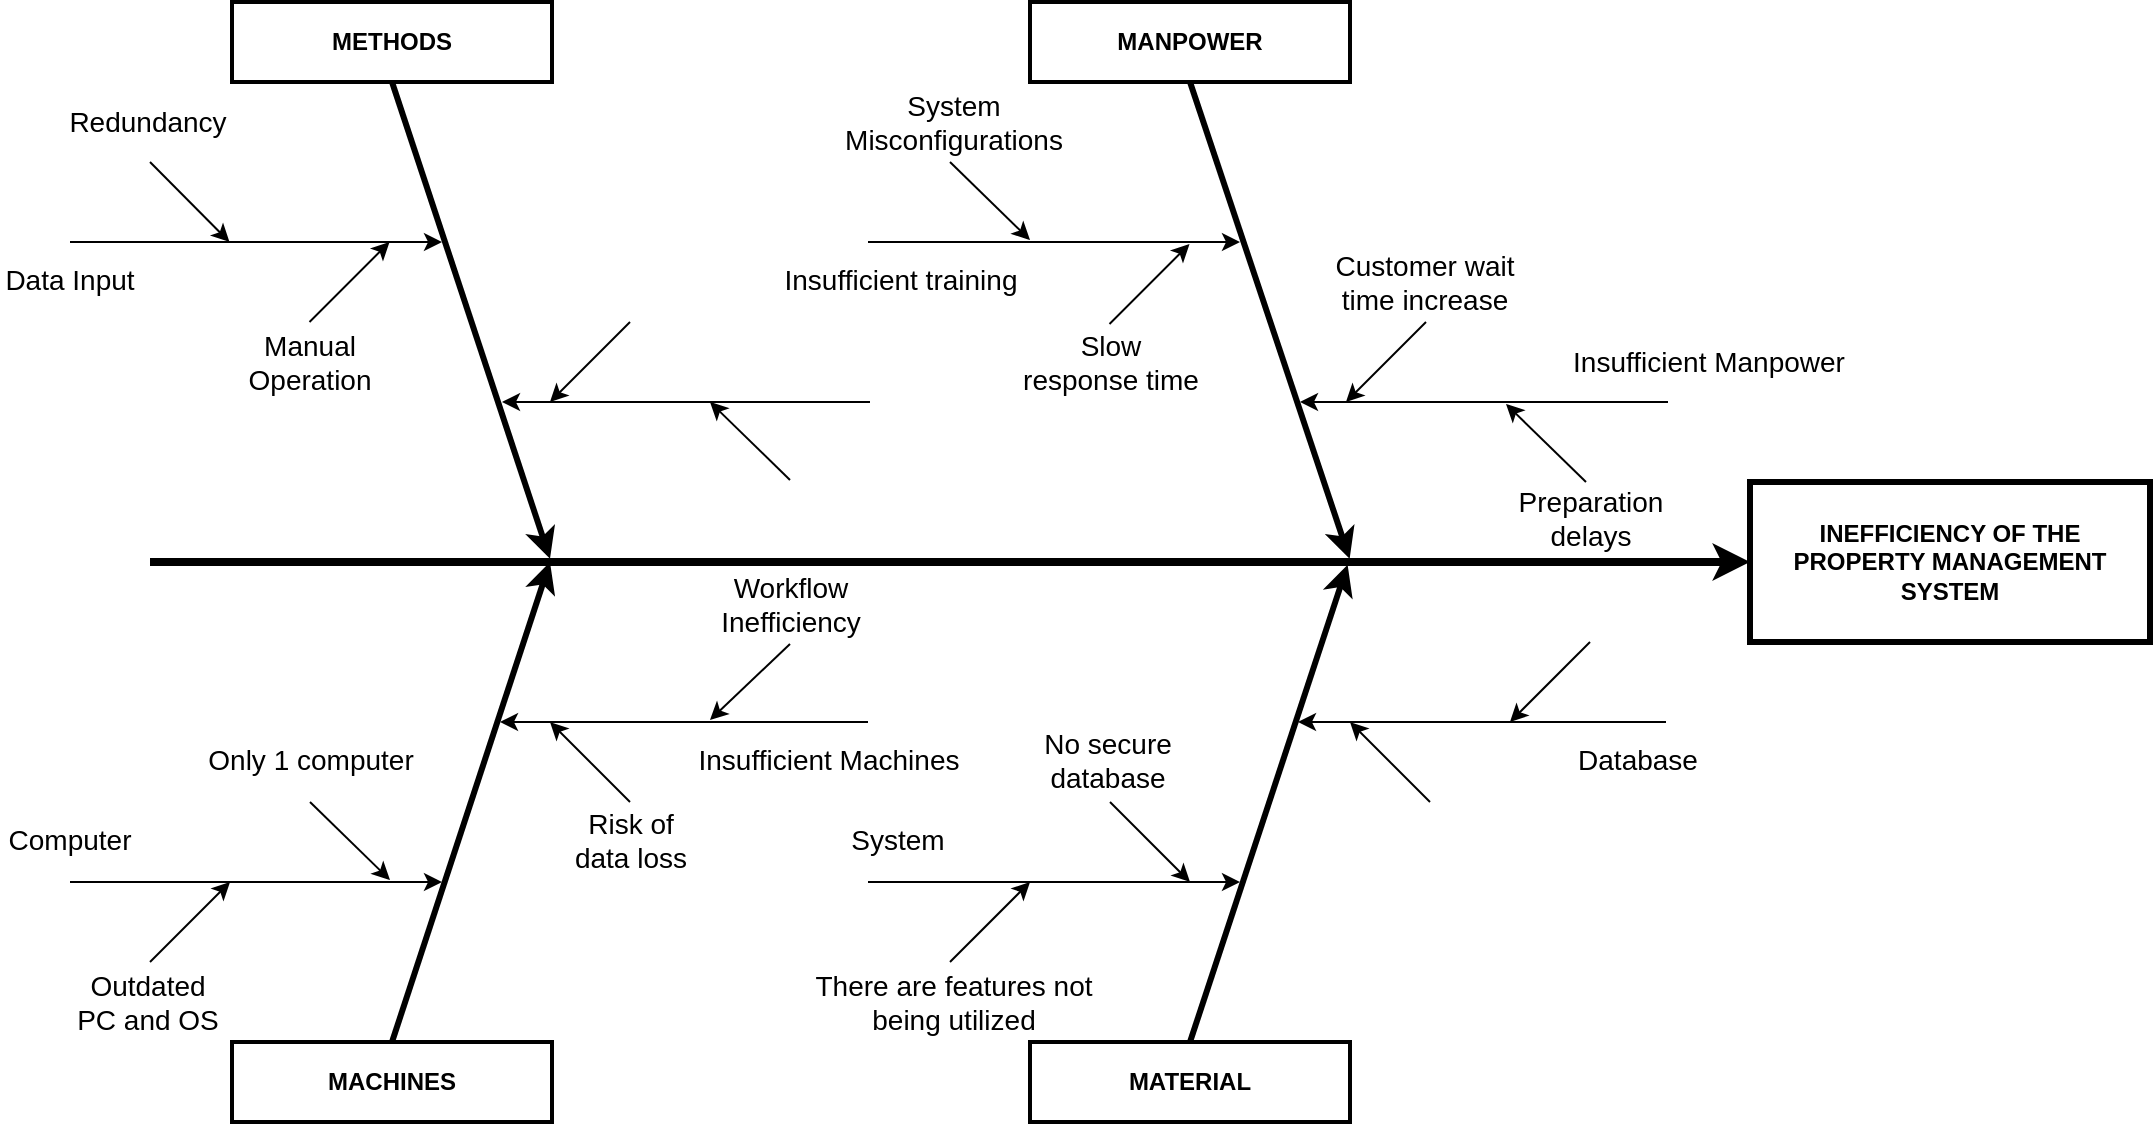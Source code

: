 <mxfile version="27.1.1">
  <diagram name="Page-1" id="4fc8d65c-f3f6-feb3-4d1c-02f59d9f9886">
    <mxGraphModel dx="1018" dy="477" grid="1" gridSize="10" guides="1" tooltips="1" connect="1" arrows="1" fold="1" page="1" pageScale="1" pageWidth="1169" pageHeight="827" background="none" math="0" shadow="0">
      <root>
        <mxCell id="0" />
        <mxCell id="1" parent="0" />
        <mxCell id="8" value="INEFFICIENCY OF THE PROPERTY MANAGEMENT SYSTEM" style="whiteSpace=wrap;strokeWidth=3;fontStyle=1" parent="1" vertex="1">
          <mxGeometry x="920" y="360" width="200" height="80" as="geometry" />
        </mxCell>
        <mxCell id="9" value="" style="edgeStyle=none;strokeWidth=4;entryX=0;entryY=0.5;entryDx=0;entryDy=0;" parent="1" target="8" edge="1">
          <mxGeometry width="100" height="100" relative="1" as="geometry">
            <mxPoint x="120" y="400" as="sourcePoint" />
            <mxPoint x="869.474" y="399.429" as="targetPoint" />
          </mxGeometry>
        </mxCell>
        <mxCell id="143" value="METHODS" style="whiteSpace=wrap;strokeWidth=2;fontStyle=1" parent="1" vertex="1">
          <mxGeometry x="161" y="120" width="160" height="40" as="geometry" />
        </mxCell>
        <mxCell id="144" value="MACHINES" style="whiteSpace=wrap;strokeWidth=2;fontStyle=1" parent="1" vertex="1">
          <mxGeometry x="161" y="640" width="160" height="40" as="geometry" />
        </mxCell>
        <mxCell id="145" value="" style="edgeStyle=none;exitX=0.5;exitY=1;strokeWidth=3;exitDx=0;exitDy=0;" parent="1" source="143" edge="1">
          <mxGeometry width="100" height="100" relative="1" as="geometry">
            <mxPoint x="240" y="163" as="sourcePoint" />
            <mxPoint x="320.002" y="398.429" as="targetPoint" />
          </mxGeometry>
        </mxCell>
        <mxCell id="146" value="" style="edgeStyle=none;strokeWidth=3;exitX=0.5;exitY=0;exitDx=0;exitDy=0;" parent="1" source="144" edge="1">
          <mxGeometry width="100" height="100" relative="1" as="geometry">
            <mxPoint x="240" y="640" as="sourcePoint" />
            <mxPoint x="320" y="400" as="targetPoint" />
          </mxGeometry>
        </mxCell>
        <mxCell id="204" value="MANPOWER" style="whiteSpace=wrap;strokeWidth=2;fontStyle=1" parent="1" vertex="1">
          <mxGeometry x="560" y="120" width="160" height="40" as="geometry" />
        </mxCell>
        <mxCell id="205" value="MATERIAL" style="whiteSpace=wrap;strokeWidth=2;fontStyle=1" parent="1" vertex="1">
          <mxGeometry x="560" y="640" width="160" height="40" as="geometry" />
        </mxCell>
        <mxCell id="206" value="" style="edgeStyle=none;strokeWidth=3;exitX=0.5;exitY=1;exitDx=0;exitDy=0;" parent="1" source="204" edge="1">
          <mxGeometry width="100" height="100" relative="1" as="geometry">
            <mxPoint x="640" y="160" as="sourcePoint" />
            <mxPoint x="719.813" y="398.353" as="targetPoint" />
          </mxGeometry>
        </mxCell>
        <mxCell id="207" value="" style="edgeStyle=none;strokeWidth=3;exitX=0.5;exitY=0;exitDx=0;exitDy=0;" parent="1" source="205" edge="1">
          <mxGeometry width="100" height="100" relative="1" as="geometry">
            <mxPoint x="640" y="640" as="sourcePoint" />
            <mxPoint x="718.813" y="401.353" as="targetPoint" />
          </mxGeometry>
        </mxCell>
        <mxCell id="sfnkssfLAMKxVPnzSxlk-327" value="" style="endArrow=classic;html=1;rounded=0;" parent="1" edge="1">
          <mxGeometry width="50" height="50" relative="1" as="geometry">
            <mxPoint x="440" y="359" as="sourcePoint" />
            <mxPoint x="400" y="320" as="targetPoint" />
          </mxGeometry>
        </mxCell>
        <mxCell id="sfnkssfLAMKxVPnzSxlk-328" value="" style="endArrow=classic;html=1;rounded=0;" parent="1" edge="1">
          <mxGeometry width="50" height="50" relative="1" as="geometry">
            <mxPoint x="199.75" y="280" as="sourcePoint" />
            <mxPoint x="239.75" y="240" as="targetPoint" />
          </mxGeometry>
        </mxCell>
        <mxCell id="sfnkssfLAMKxVPnzSxlk-329" value="" style="endArrow=classic;html=1;rounded=0;" parent="1" edge="1">
          <mxGeometry width="50" height="50" relative="1" as="geometry">
            <mxPoint x="360" y="280" as="sourcePoint" />
            <mxPoint x="320" y="320" as="targetPoint" />
          </mxGeometry>
        </mxCell>
        <mxCell id="sfnkssfLAMKxVPnzSxlk-330" value="" style="endArrow=classic;html=1;rounded=0;" parent="1" edge="1">
          <mxGeometry width="50" height="50" relative="1" as="geometry">
            <mxPoint x="120" y="200" as="sourcePoint" />
            <mxPoint x="159.75" y="240" as="targetPoint" />
          </mxGeometry>
        </mxCell>
        <mxCell id="sfnkssfLAMKxVPnzSxlk-333" value="" style="endArrow=classic;html=1;rounded=0;" parent="1" edge="1">
          <mxGeometry width="50" height="50" relative="1" as="geometry">
            <mxPoint x="599.754" y="281" as="sourcePoint" />
            <mxPoint x="639.754" y="241" as="targetPoint" />
          </mxGeometry>
        </mxCell>
        <mxCell id="sfnkssfLAMKxVPnzSxlk-334" value="" style="endArrow=classic;html=1;rounded=0;" parent="1" edge="1">
          <mxGeometry width="50" height="50" relative="1" as="geometry">
            <mxPoint x="520" y="200" as="sourcePoint" />
            <mxPoint x="560.004" y="239" as="targetPoint" />
          </mxGeometry>
        </mxCell>
        <mxCell id="sfnkssfLAMKxVPnzSxlk-335" value="" style="endArrow=classic;html=1;rounded=0;" parent="1" edge="1">
          <mxGeometry width="50" height="50" relative="1" as="geometry">
            <mxPoint x="838" y="360" as="sourcePoint" />
            <mxPoint x="798" y="321" as="targetPoint" />
          </mxGeometry>
        </mxCell>
        <mxCell id="sfnkssfLAMKxVPnzSxlk-336" value="" style="endArrow=classic;html=1;rounded=0;" parent="1" edge="1">
          <mxGeometry width="50" height="50" relative="1" as="geometry">
            <mxPoint x="758" y="280" as="sourcePoint" />
            <mxPoint x="718" y="320" as="targetPoint" />
          </mxGeometry>
        </mxCell>
        <mxCell id="sfnkssfLAMKxVPnzSxlk-339" value="" style="endArrow=classic;html=1;rounded=0;" parent="1" edge="1">
          <mxGeometry width="50" height="50" relative="1" as="geometry">
            <mxPoint x="200" y="520" as="sourcePoint" />
            <mxPoint x="240" y="559" as="targetPoint" />
          </mxGeometry>
        </mxCell>
        <mxCell id="sfnkssfLAMKxVPnzSxlk-340" value="" style="endArrow=classic;html=1;rounded=0;" parent="1" edge="1">
          <mxGeometry width="50" height="50" relative="1" as="geometry">
            <mxPoint x="120" y="600" as="sourcePoint" />
            <mxPoint x="160" y="560" as="targetPoint" />
          </mxGeometry>
        </mxCell>
        <mxCell id="sfnkssfLAMKxVPnzSxlk-341" value="" style="endArrow=classic;html=1;rounded=0;" parent="1" edge="1">
          <mxGeometry width="50" height="50" relative="1" as="geometry">
            <mxPoint x="440" y="441" as="sourcePoint" />
            <mxPoint x="400" y="479" as="targetPoint" />
          </mxGeometry>
        </mxCell>
        <mxCell id="sfnkssfLAMKxVPnzSxlk-342" value="" style="endArrow=classic;html=1;rounded=0;" parent="1" edge="1">
          <mxGeometry width="50" height="50" relative="1" as="geometry">
            <mxPoint x="360" y="520" as="sourcePoint" />
            <mxPoint x="320" y="480" as="targetPoint" />
          </mxGeometry>
        </mxCell>
        <mxCell id="sfnkssfLAMKxVPnzSxlk-351" value="" style="endArrow=classic;html=1;rounded=0;" parent="1" edge="1">
          <mxGeometry width="50" height="50" relative="1" as="geometry">
            <mxPoint x="600" y="520" as="sourcePoint" />
            <mxPoint x="640" y="560" as="targetPoint" />
          </mxGeometry>
        </mxCell>
        <mxCell id="sfnkssfLAMKxVPnzSxlk-352" value="" style="endArrow=classic;html=1;rounded=0;" parent="1" edge="1">
          <mxGeometry width="50" height="50" relative="1" as="geometry">
            <mxPoint x="520" y="600" as="sourcePoint" />
            <mxPoint x="560" y="560" as="targetPoint" />
          </mxGeometry>
        </mxCell>
        <mxCell id="sfnkssfLAMKxVPnzSxlk-356" value="" style="endArrow=classic;html=1;rounded=0;" parent="1" edge="1">
          <mxGeometry width="50" height="50" relative="1" as="geometry">
            <mxPoint x="840" y="440" as="sourcePoint" />
            <mxPoint x="800" y="480" as="targetPoint" />
          </mxGeometry>
        </mxCell>
        <mxCell id="sfnkssfLAMKxVPnzSxlk-357" value="" style="endArrow=classic;html=1;rounded=0;" parent="1" edge="1">
          <mxGeometry width="50" height="50" relative="1" as="geometry">
            <mxPoint x="760" y="520" as="sourcePoint" />
            <mxPoint x="720" y="480" as="targetPoint" />
          </mxGeometry>
        </mxCell>
        <mxCell id="sfnkssfLAMKxVPnzSxlk-359" value="" style="endArrow=classic;html=1;rounded=0;fontStyle=1" parent="1" edge="1">
          <mxGeometry width="50" height="50" relative="1" as="geometry">
            <mxPoint x="80" y="240" as="sourcePoint" />
            <mxPoint x="266" y="240" as="targetPoint" />
          </mxGeometry>
        </mxCell>
        <mxCell id="sfnkssfLAMKxVPnzSxlk-362" value="" style="endArrow=classic;html=1;rounded=0;" parent="1" edge="1">
          <mxGeometry width="50" height="50" relative="1" as="geometry">
            <mxPoint x="80" y="560" as="sourcePoint" />
            <mxPoint x="266" y="560" as="targetPoint" />
          </mxGeometry>
        </mxCell>
        <mxCell id="sfnkssfLAMKxVPnzSxlk-363" value="" style="endArrow=classic;html=1;rounded=0;" parent="1" edge="1">
          <mxGeometry width="50" height="50" relative="1" as="geometry">
            <mxPoint x="480" y="320" as="sourcePoint" />
            <mxPoint x="296" y="320" as="targetPoint" />
          </mxGeometry>
        </mxCell>
        <mxCell id="sfnkssfLAMKxVPnzSxlk-364" value="" style="endArrow=classic;html=1;rounded=0;" parent="1" edge="1">
          <mxGeometry width="50" height="50" relative="1" as="geometry">
            <mxPoint x="479" y="480" as="sourcePoint" />
            <mxPoint x="295" y="480" as="targetPoint" />
          </mxGeometry>
        </mxCell>
        <mxCell id="sfnkssfLAMKxVPnzSxlk-366" value="" style="endArrow=classic;html=1;rounded=0;fontStyle=1" parent="1" edge="1">
          <mxGeometry width="50" height="50" relative="1" as="geometry">
            <mxPoint x="479" y="240" as="sourcePoint" />
            <mxPoint x="665" y="240" as="targetPoint" />
          </mxGeometry>
        </mxCell>
        <mxCell id="sfnkssfLAMKxVPnzSxlk-367" value="" style="endArrow=classic;html=1;rounded=0;" parent="1" edge="1">
          <mxGeometry width="50" height="50" relative="1" as="geometry">
            <mxPoint x="879" y="320" as="sourcePoint" />
            <mxPoint x="695" y="320" as="targetPoint" />
          </mxGeometry>
        </mxCell>
        <mxCell id="sfnkssfLAMKxVPnzSxlk-369" value="" style="endArrow=classic;html=1;rounded=0;fontStyle=1" parent="1" edge="1">
          <mxGeometry width="50" height="50" relative="1" as="geometry">
            <mxPoint x="479" y="560" as="sourcePoint" />
            <mxPoint x="665" y="560" as="targetPoint" />
          </mxGeometry>
        </mxCell>
        <mxCell id="sfnkssfLAMKxVPnzSxlk-370" value="" style="endArrow=classic;html=1;rounded=0;" parent="1" edge="1">
          <mxGeometry width="50" height="50" relative="1" as="geometry">
            <mxPoint x="878" y="480" as="sourcePoint" />
            <mxPoint x="694" y="480" as="targetPoint" />
          </mxGeometry>
        </mxCell>
        <mxCell id="sfnkssfLAMKxVPnzSxlk-372" value="&lt;font style=&quot;font-size: 14px;&quot;&gt;System&lt;/font&gt;" style="text;strokeColor=none;align=center;fillColor=none;html=1;verticalAlign=middle;whiteSpace=wrap;rounded=0;" parent="1" vertex="1">
          <mxGeometry x="464" y="524" width="60" height="30" as="geometry" />
        </mxCell>
        <mxCell id="sfnkssfLAMKxVPnzSxlk-373" value="&lt;font style=&quot;font-size: 14px;&quot;&gt;Computer&lt;/font&gt;" style="text;strokeColor=none;align=center;fillColor=none;html=1;verticalAlign=middle;whiteSpace=wrap;rounded=0;" parent="1" vertex="1">
          <mxGeometry x="50" y="524" width="60" height="30" as="geometry" />
        </mxCell>
        <mxCell id="sfnkssfLAMKxVPnzSxlk-374" value="&lt;font style=&quot;font-size: 14px;&quot;&gt;Outdated PC and OS&lt;/font&gt;" style="text;strokeColor=none;align=center;fillColor=none;html=1;verticalAlign=middle;whiteSpace=wrap;rounded=0;" parent="1" vertex="1">
          <mxGeometry x="81" y="605" width="76" height="30" as="geometry" />
        </mxCell>
        <mxCell id="sfnkssfLAMKxVPnzSxlk-375" value="&lt;font style=&quot;font-size: 14px;&quot;&gt;Only 1 computer&lt;/font&gt;" style="text;strokeColor=none;align=center;fillColor=none;html=1;verticalAlign=middle;whiteSpace=wrap;rounded=0;" parent="1" vertex="1">
          <mxGeometry x="142.5" y="484" width="115" height="30" as="geometry" />
        </mxCell>
        <mxCell id="sfnkssfLAMKxVPnzSxlk-376" value="&lt;span style=&quot;font-size: 14px;&quot;&gt;No secure database&lt;/span&gt;" style="text;strokeColor=none;align=center;fillColor=none;html=1;verticalAlign=middle;whiteSpace=wrap;rounded=0;" parent="1" vertex="1">
          <mxGeometry x="544" y="484" width="110" height="30" as="geometry" />
        </mxCell>
        <mxCell id="sfnkssfLAMKxVPnzSxlk-377" value="&lt;font style=&quot;font-size: 14px;&quot;&gt;There are features not being utilized&lt;/font&gt;" style="text;strokeColor=none;align=center;fillColor=none;html=1;verticalAlign=middle;whiteSpace=wrap;rounded=0;" parent="1" vertex="1">
          <mxGeometry x="450" y="605" width="144" height="30" as="geometry" />
        </mxCell>
        <mxCell id="sfnkssfLAMKxVPnzSxlk-379" value="&lt;font style=&quot;font-size: 14px;&quot;&gt;Data Input&lt;/font&gt;" style="text;strokeColor=none;align=center;fillColor=none;html=1;verticalAlign=middle;whiteSpace=wrap;rounded=0;" parent="1" vertex="1">
          <mxGeometry x="45" y="244" width="70" height="30" as="geometry" />
        </mxCell>
        <mxCell id="sfnkssfLAMKxVPnzSxlk-380" value="&lt;font style=&quot;font-size: 14px;&quot;&gt;Redundancy&lt;/font&gt;" style="text;strokeColor=none;align=center;fillColor=none;html=1;verticalAlign=middle;whiteSpace=wrap;rounded=0;" parent="1" vertex="1">
          <mxGeometry x="89" y="165" width="60" height="30" as="geometry" />
        </mxCell>
        <mxCell id="sfnkssfLAMKxVPnzSxlk-381" value="&lt;font style=&quot;font-size: 14px;&quot;&gt;Manual Operation&lt;/font&gt;" style="text;strokeColor=none;align=center;fillColor=none;html=1;verticalAlign=middle;whiteSpace=wrap;rounded=0;" parent="1" vertex="1">
          <mxGeometry x="170" y="285" width="60" height="30" as="geometry" />
        </mxCell>
        <mxCell id="sfnkssfLAMKxVPnzSxlk-382" value="&lt;span style=&quot;font-size: 14px;&quot;&gt;System Misconfigurations&lt;/span&gt;" style="text;strokeColor=none;align=center;fillColor=none;html=1;verticalAlign=middle;whiteSpace=wrap;rounded=0;" parent="1" vertex="1">
          <mxGeometry x="487" y="165" width="70" height="30" as="geometry" />
        </mxCell>
        <mxCell id="sfnkssfLAMKxVPnzSxlk-383" value="&lt;font style=&quot;font-size: 14px;&quot;&gt;Insufficient training&lt;/font&gt;" style="text;strokeColor=none;align=center;fillColor=none;html=1;verticalAlign=middle;whiteSpace=wrap;rounded=0;" parent="1" vertex="1">
          <mxGeometry x="431" y="244" width="129" height="30" as="geometry" />
        </mxCell>
        <mxCell id="Yfn8EVCjgWUCSsXEZa4B-207" value="&lt;span style=&quot;font-size: 14px;&quot;&gt;Slow response time&lt;/span&gt;" style="text;strokeColor=none;align=center;fillColor=none;html=1;verticalAlign=middle;whiteSpace=wrap;rounded=0;" vertex="1" parent="1">
          <mxGeometry x="554" y="285" width="93" height="30" as="geometry" />
        </mxCell>
        <mxCell id="Yfn8EVCjgWUCSsXEZa4B-211" value="&lt;span style=&quot;font-size: 14px;&quot;&gt;Insufficient Manpower&lt;/span&gt;" style="text;strokeColor=none;align=center;fillColor=none;html=1;verticalAlign=middle;whiteSpace=wrap;rounded=0;" vertex="1" parent="1">
          <mxGeometry x="822" y="285" width="155" height="30" as="geometry" />
        </mxCell>
        <mxCell id="Yfn8EVCjgWUCSsXEZa4B-212" value="&lt;span style=&quot;font-size: 14px;&quot;&gt;Customer wait time increase&lt;/span&gt;" style="text;strokeColor=none;align=center;fillColor=none;html=1;verticalAlign=middle;whiteSpace=wrap;rounded=0;" vertex="1" parent="1">
          <mxGeometry x="704" y="245" width="107" height="30" as="geometry" />
        </mxCell>
        <mxCell id="Yfn8EVCjgWUCSsXEZa4B-213" value="&lt;span style=&quot;font-size: 14px;&quot;&gt;Preparation delays&lt;/span&gt;" style="text;strokeColor=none;align=center;fillColor=none;html=1;verticalAlign=middle;whiteSpace=wrap;rounded=0;" vertex="1" parent="1">
          <mxGeometry x="786.5" y="363" width="107" height="30" as="geometry" />
        </mxCell>
        <mxCell id="Yfn8EVCjgWUCSsXEZa4B-214" value="&lt;font style=&quot;font-size: 14px;&quot;&gt;Insufficient Machines&lt;/font&gt;" style="text;strokeColor=none;align=center;fillColor=none;html=1;verticalAlign=middle;whiteSpace=wrap;rounded=0;" vertex="1" parent="1">
          <mxGeometry x="385" y="484" width="149" height="30" as="geometry" />
        </mxCell>
        <mxCell id="Yfn8EVCjgWUCSsXEZa4B-216" value="&lt;font style=&quot;font-size: 14px;&quot;&gt;Workflow Inefficiency&lt;/font&gt;" style="text;strokeColor=none;align=center;fillColor=none;html=1;verticalAlign=middle;whiteSpace=wrap;rounded=0;" vertex="1" parent="1">
          <mxGeometry x="383" y="406" width="115" height="30" as="geometry" />
        </mxCell>
        <mxCell id="Yfn8EVCjgWUCSsXEZa4B-217" value="&lt;font style=&quot;font-size: 14px;&quot;&gt;Risk of&lt;/font&gt;&lt;div&gt;&lt;font style=&quot;font-size: 14px;&quot;&gt;data loss&lt;/font&gt;&lt;/div&gt;" style="text;strokeColor=none;align=center;fillColor=none;html=1;verticalAlign=middle;whiteSpace=wrap;rounded=0;" vertex="1" parent="1">
          <mxGeometry x="303" y="524" width="115" height="30" as="geometry" />
        </mxCell>
        <mxCell id="Yfn8EVCjgWUCSsXEZa4B-218" value="&lt;span style=&quot;font-size: 14px;&quot;&gt;Database&lt;/span&gt;" style="text;strokeColor=none;align=center;fillColor=none;html=1;verticalAlign=middle;whiteSpace=wrap;rounded=0;" vertex="1" parent="1">
          <mxGeometry x="833.5" y="484" width="60" height="30" as="geometry" />
        </mxCell>
      </root>
    </mxGraphModel>
  </diagram>
</mxfile>
